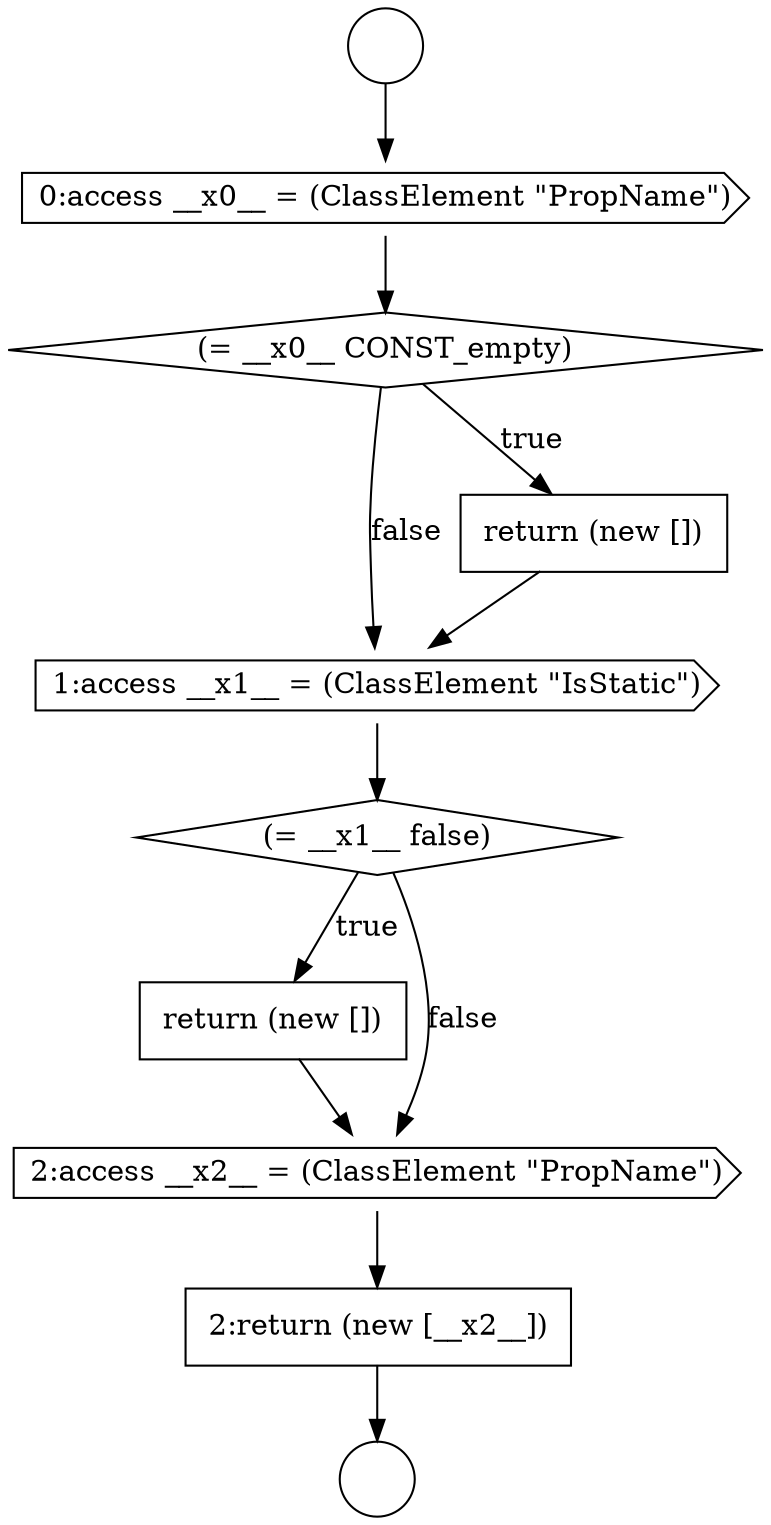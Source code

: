 digraph {
  node8463 [shape=none, margin=0, label=<<font color="black">
    <table border="0" cellborder="1" cellspacing="0" cellpadding="10">
      <tr><td align="left">return (new [])</td></tr>
    </table>
  </font>> color="black" fillcolor="white" style=filled]
  node8459 [shape=diamond, label=<<font color="black">(= __x0__ CONST_empty)</font>> color="black" fillcolor="white" style=filled]
  node8462 [shape=diamond, label=<<font color="black">(= __x1__ false)</font>> color="black" fillcolor="white" style=filled]
  node8458 [shape=cds, label=<<font color="black">0:access __x0__ = (ClassElement &quot;PropName&quot;)</font>> color="black" fillcolor="white" style=filled]
  node8461 [shape=cds, label=<<font color="black">1:access __x1__ = (ClassElement &quot;IsStatic&quot;)</font>> color="black" fillcolor="white" style=filled]
  node8464 [shape=cds, label=<<font color="black">2:access __x2__ = (ClassElement &quot;PropName&quot;)</font>> color="black" fillcolor="white" style=filled]
  node8460 [shape=none, margin=0, label=<<font color="black">
    <table border="0" cellborder="1" cellspacing="0" cellpadding="10">
      <tr><td align="left">return (new [])</td></tr>
    </table>
  </font>> color="black" fillcolor="white" style=filled]
  node8465 [shape=none, margin=0, label=<<font color="black">
    <table border="0" cellborder="1" cellspacing="0" cellpadding="10">
      <tr><td align="left">2:return (new [__x2__])</td></tr>
    </table>
  </font>> color="black" fillcolor="white" style=filled]
  node8456 [shape=circle label=" " color="black" fillcolor="white" style=filled]
  node8457 [shape=circle label=" " color="black" fillcolor="white" style=filled]
  node8462 -> node8463 [label=<<font color="black">true</font>> color="black"]
  node8462 -> node8464 [label=<<font color="black">false</font>> color="black"]
  node8465 -> node8457 [ color="black"]
  node8456 -> node8458 [ color="black"]
  node8464 -> node8465 [ color="black"]
  node8463 -> node8464 [ color="black"]
  node8458 -> node8459 [ color="black"]
  node8460 -> node8461 [ color="black"]
  node8461 -> node8462 [ color="black"]
  node8459 -> node8460 [label=<<font color="black">true</font>> color="black"]
  node8459 -> node8461 [label=<<font color="black">false</font>> color="black"]
}
